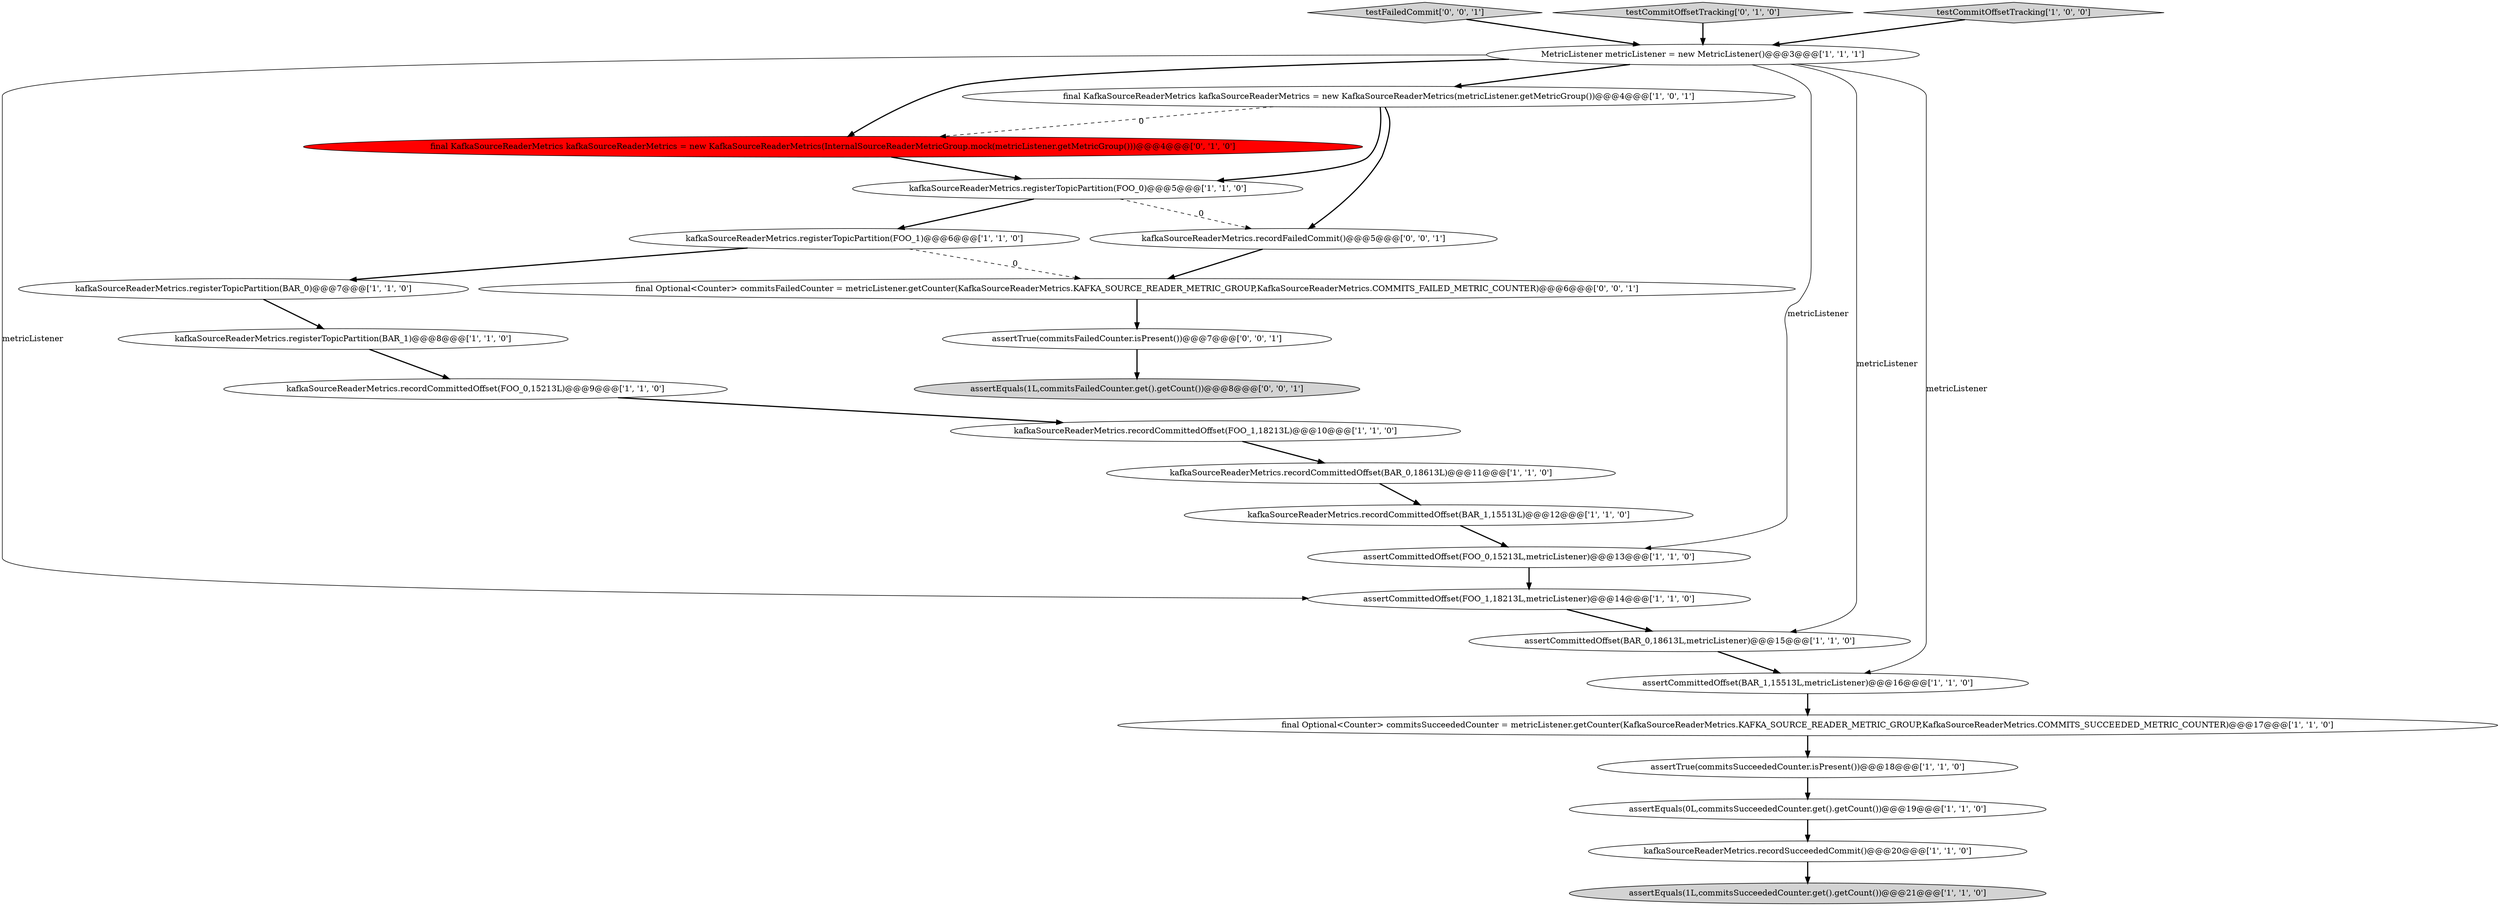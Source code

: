 digraph {
26 [style = filled, label = "final Optional<Counter> commitsFailedCounter = metricListener.getCounter(KafkaSourceReaderMetrics.KAFKA_SOURCE_READER_METRIC_GROUP,KafkaSourceReaderMetrics.COMMITS_FAILED_METRIC_COUNTER)@@@6@@@['0', '0', '1']", fillcolor = white, shape = ellipse image = "AAA0AAABBB3BBB"];
5 [style = filled, label = "MetricListener metricListener = new MetricListener()@@@3@@@['1', '1', '1']", fillcolor = white, shape = ellipse image = "AAA0AAABBB1BBB"];
12 [style = filled, label = "assertCommittedOffset(BAR_0,18613L,metricListener)@@@15@@@['1', '1', '0']", fillcolor = white, shape = ellipse image = "AAA0AAABBB1BBB"];
16 [style = filled, label = "kafkaSourceReaderMetrics.recordCommittedOffset(BAR_1,15513L)@@@12@@@['1', '1', '0']", fillcolor = white, shape = ellipse image = "AAA0AAABBB1BBB"];
6 [style = filled, label = "final KafkaSourceReaderMetrics kafkaSourceReaderMetrics = new KafkaSourceReaderMetrics(metricListener.getMetricGroup())@@@4@@@['1', '0', '1']", fillcolor = white, shape = ellipse image = "AAA0AAABBB1BBB"];
1 [style = filled, label = "assertCommittedOffset(FOO_0,15213L,metricListener)@@@13@@@['1', '1', '0']", fillcolor = white, shape = ellipse image = "AAA0AAABBB1BBB"];
11 [style = filled, label = "kafkaSourceReaderMetrics.recordCommittedOffset(BAR_0,18613L)@@@11@@@['1', '1', '0']", fillcolor = white, shape = ellipse image = "AAA0AAABBB1BBB"];
0 [style = filled, label = "kafkaSourceReaderMetrics.registerTopicPartition(BAR_1)@@@8@@@['1', '1', '0']", fillcolor = white, shape = ellipse image = "AAA0AAABBB1BBB"];
13 [style = filled, label = "final Optional<Counter> commitsSucceededCounter = metricListener.getCounter(KafkaSourceReaderMetrics.KAFKA_SOURCE_READER_METRIC_GROUP,KafkaSourceReaderMetrics.COMMITS_SUCCEEDED_METRIC_COUNTER)@@@17@@@['1', '1', '0']", fillcolor = white, shape = ellipse image = "AAA0AAABBB1BBB"];
10 [style = filled, label = "kafkaSourceReaderMetrics.registerTopicPartition(BAR_0)@@@7@@@['1', '1', '0']", fillcolor = white, shape = ellipse image = "AAA0AAABBB1BBB"];
4 [style = filled, label = "kafkaSourceReaderMetrics.recordCommittedOffset(FOO_1,18213L)@@@10@@@['1', '1', '0']", fillcolor = white, shape = ellipse image = "AAA0AAABBB1BBB"];
2 [style = filled, label = "assertCommittedOffset(FOO_1,18213L,metricListener)@@@14@@@['1', '1', '0']", fillcolor = white, shape = ellipse image = "AAA0AAABBB1BBB"];
7 [style = filled, label = "kafkaSourceReaderMetrics.registerTopicPartition(FOO_1)@@@6@@@['1', '1', '0']", fillcolor = white, shape = ellipse image = "AAA0AAABBB1BBB"];
18 [style = filled, label = "kafkaSourceReaderMetrics.recordSucceededCommit()@@@20@@@['1', '1', '0']", fillcolor = white, shape = ellipse image = "AAA0AAABBB1BBB"];
23 [style = filled, label = "testFailedCommit['0', '0', '1']", fillcolor = lightgray, shape = diamond image = "AAA0AAABBB3BBB"];
3 [style = filled, label = "assertEquals(1L,commitsSucceededCounter.get().getCount())@@@21@@@['1', '1', '0']", fillcolor = lightgray, shape = ellipse image = "AAA0AAABBB1BBB"];
24 [style = filled, label = "assertEquals(1L,commitsFailedCounter.get().getCount())@@@8@@@['0', '0', '1']", fillcolor = lightgray, shape = ellipse image = "AAA0AAABBB3BBB"];
15 [style = filled, label = "assertTrue(commitsSucceededCounter.isPresent())@@@18@@@['1', '1', '0']", fillcolor = white, shape = ellipse image = "AAA0AAABBB1BBB"];
25 [style = filled, label = "assertTrue(commitsFailedCounter.isPresent())@@@7@@@['0', '0', '1']", fillcolor = white, shape = ellipse image = "AAA0AAABBB3BBB"];
20 [style = filled, label = "testCommitOffsetTracking['0', '1', '0']", fillcolor = lightgray, shape = diamond image = "AAA0AAABBB2BBB"];
8 [style = filled, label = "kafkaSourceReaderMetrics.registerTopicPartition(FOO_0)@@@5@@@['1', '1', '0']", fillcolor = white, shape = ellipse image = "AAA0AAABBB1BBB"];
22 [style = filled, label = "kafkaSourceReaderMetrics.recordFailedCommit()@@@5@@@['0', '0', '1']", fillcolor = white, shape = ellipse image = "AAA0AAABBB3BBB"];
21 [style = filled, label = "final KafkaSourceReaderMetrics kafkaSourceReaderMetrics = new KafkaSourceReaderMetrics(InternalSourceReaderMetricGroup.mock(metricListener.getMetricGroup()))@@@4@@@['0', '1', '0']", fillcolor = red, shape = ellipse image = "AAA1AAABBB2BBB"];
14 [style = filled, label = "testCommitOffsetTracking['1', '0', '0']", fillcolor = lightgray, shape = diamond image = "AAA0AAABBB1BBB"];
19 [style = filled, label = "kafkaSourceReaderMetrics.recordCommittedOffset(FOO_0,15213L)@@@9@@@['1', '1', '0']", fillcolor = white, shape = ellipse image = "AAA0AAABBB1BBB"];
9 [style = filled, label = "assertCommittedOffset(BAR_1,15513L,metricListener)@@@16@@@['1', '1', '0']", fillcolor = white, shape = ellipse image = "AAA0AAABBB1BBB"];
17 [style = filled, label = "assertEquals(0L,commitsSucceededCounter.get().getCount())@@@19@@@['1', '1', '0']", fillcolor = white, shape = ellipse image = "AAA0AAABBB1BBB"];
5->12 [style = solid, label="metricListener"];
11->16 [style = bold, label=""];
22->26 [style = bold, label=""];
6->21 [style = dashed, label="0"];
18->3 [style = bold, label=""];
23->5 [style = bold, label=""];
7->10 [style = bold, label=""];
0->19 [style = bold, label=""];
6->22 [style = bold, label=""];
26->25 [style = bold, label=""];
21->8 [style = bold, label=""];
12->9 [style = bold, label=""];
2->12 [style = bold, label=""];
8->7 [style = bold, label=""];
20->5 [style = bold, label=""];
5->2 [style = solid, label="metricListener"];
5->21 [style = bold, label=""];
8->22 [style = dashed, label="0"];
25->24 [style = bold, label=""];
15->17 [style = bold, label=""];
5->6 [style = bold, label=""];
16->1 [style = bold, label=""];
5->9 [style = solid, label="metricListener"];
10->0 [style = bold, label=""];
6->8 [style = bold, label=""];
5->1 [style = solid, label="metricListener"];
9->13 [style = bold, label=""];
1->2 [style = bold, label=""];
19->4 [style = bold, label=""];
13->15 [style = bold, label=""];
7->26 [style = dashed, label="0"];
4->11 [style = bold, label=""];
17->18 [style = bold, label=""];
14->5 [style = bold, label=""];
}
